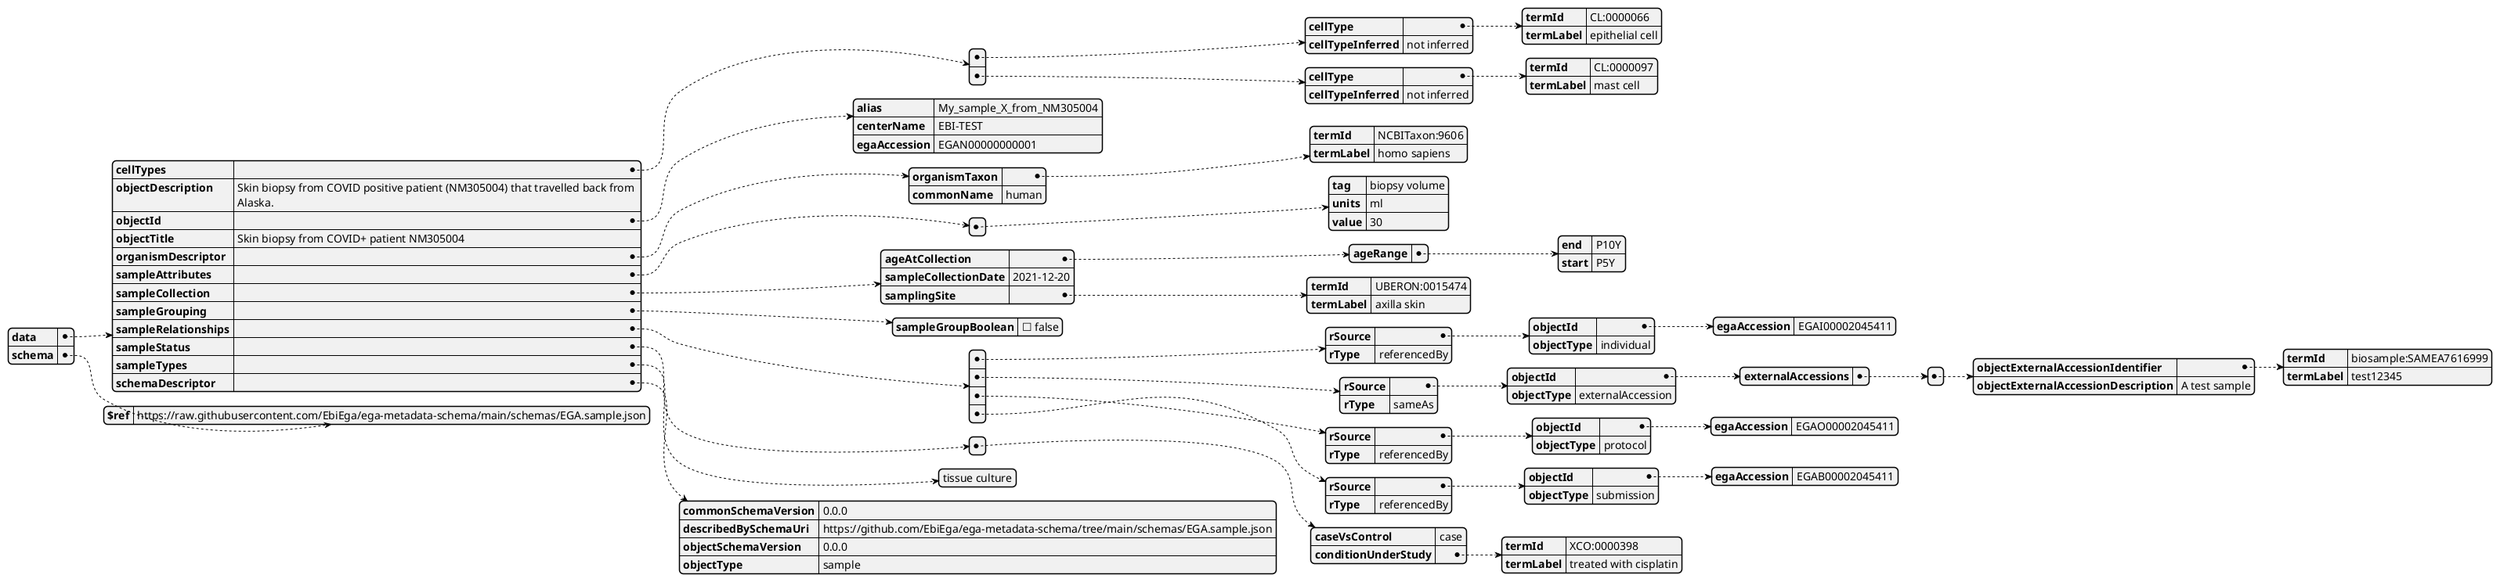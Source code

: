 @startjson

{
    "data": {
        "cellTypes": [
            {
                "cellType": {
                    "termId": "CL:0000066",
                    "termLabel": "epithelial cell"
                },
                "cellTypeInferred": "not inferred"
            },
            {
                "cellType": {
                    "termId": "CL:0000097",
                    "termLabel": "mast cell"
                },
                "cellTypeInferred": "not inferred"
            }
        ],
        "objectDescription": "Skin biopsy from COVID positive patient (NM305004) that travelled back from \\nAlaska.",
        "objectId": {
            "alias": "My_sample_X_from_NM305004",
            "centerName": "EBI-TEST",
            "egaAccession": "EGAN00000000001"
        },
        "objectTitle": "Skin biopsy from COVID+ patient NM305004",
        "organismDescriptor": {
            "organismTaxon": {
                "termId": "NCBITaxon:9606",
                "termLabel": "homo sapiens"
            },
            "commonName": "human"
        },
        "sampleAttributes": [
            {
                "tag": "biopsy volume",
                "units": "ml",
                "value": "30"
            }
        ],
        "sampleCollection": {
            "ageAtCollection": {
                "ageRange": {
                    "end": "P10Y",
                    "start": "P5Y"
                }
            },
            "sampleCollectionDate": "2021-12-20",
            "samplingSite": {
                "termId": "UBERON:0015474",
                "termLabel": "axilla skin"
            }
        },
        "sampleGrouping": {
            "sampleGroupBoolean": false
        },
        "sampleRelationships": [
            {
                "rSource": {
                    "objectId": {
                        "egaAccession": "EGAI00002045411"
                    },
                    "objectType": "individual"
                },
                "rType": "referencedBy"
            },
            {
                "rSource": {
                    "objectId": {
                        "externalAccessions": [
                            {
                                "objectExternalAccessionIdentifier": {
                                    "termId": "biosample:SAMEA7616999",
                                    "termLabel": "test12345"
                                },
                                "objectExternalAccessionDescription": "A test sample"
                            }
                        ]
                    },
                    "objectType": "externalAccession"
                },
                "rType": "sameAs"
            },
            {
                "rSource": {
                    "objectId": {
                        "egaAccession": "EGAO00002045411"
                    },
                    "objectType": "protocol"
                },
                "rType": "referencedBy"
            },
            {
                "rSource": {
                    "objectId": {
                        "egaAccession": "EGAB00002045411"
                    },
                    "objectType": "submission"
                },
                "rType": "referencedBy"
            }
        ],
        "sampleStatus": [
            {
                "caseVsControl": "case",
                "conditionUnderStudy": {
                    "termId": "XCO:0000398",
                    "termLabel": "treated with cisplatin"
                }
            }
        ],
        "sampleTypes": [
            "tissue culture"
        ],
        "schemaDescriptor": {
            "commonSchemaVersion": "0.0.0",
            "describedBySchemaUri": "https://github.com/EbiEga/ega-metadata-schema/tree/main/schemas/EGA.sample.json",
            "objectSchemaVersion": "0.0.0",
            "objectType": "sample"
        }
    },
    "schema": {
        "$ref": "https://raw.githubusercontent.com/EbiEga/ega-metadata-schema/main/schemas/EGA.sample.json"
    }
}
@endjson